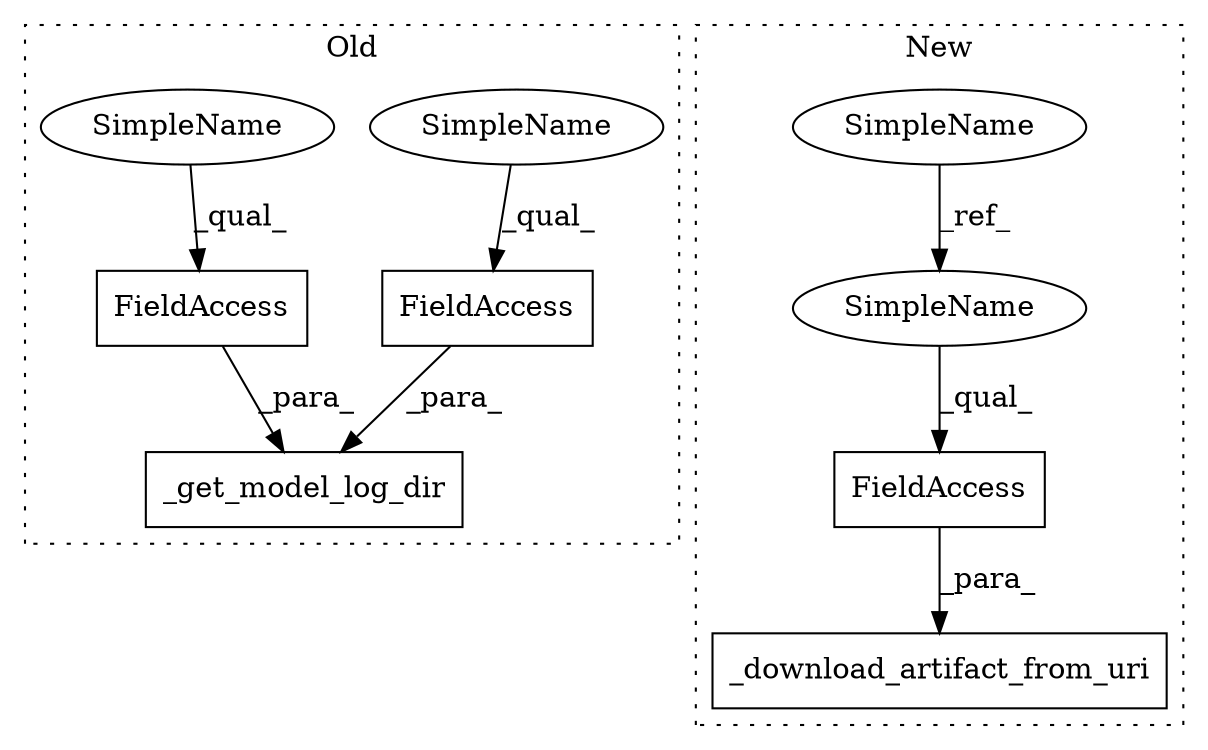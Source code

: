 digraph G {
subgraph cluster0 {
1 [label="_get_model_log_dir" a="32" s="5319,5389" l="19,1" shape="box"];
3 [label="FieldAccess" a="22" s="5366" l="23" shape="box"];
4 [label="FieldAccess" a="22" s="5338" l="27" shape="box"];
8 [label="SimpleName" a="42" s="5366" l="16" shape="ellipse"];
9 [label="SimpleName" a="42" s="5338" l="16" shape="ellipse"];
label = "Old";
style="dotted";
}
subgraph cluster1 {
2 [label="_download_artifact_from_uri" a="32" s="5493,5547" l="28,1" shape="box"];
5 [label="FieldAccess" a="22" s="5521" l="26" shape="box"];
6 [label="SimpleName" a="42" s="5386" l="16" shape="ellipse"];
7 [label="SimpleName" a="42" s="5521" l="16" shape="ellipse"];
label = "New";
style="dotted";
}
3 -> 1 [label="_para_"];
4 -> 1 [label="_para_"];
5 -> 2 [label="_para_"];
6 -> 7 [label="_ref_"];
7 -> 5 [label="_qual_"];
8 -> 3 [label="_qual_"];
9 -> 4 [label="_qual_"];
}